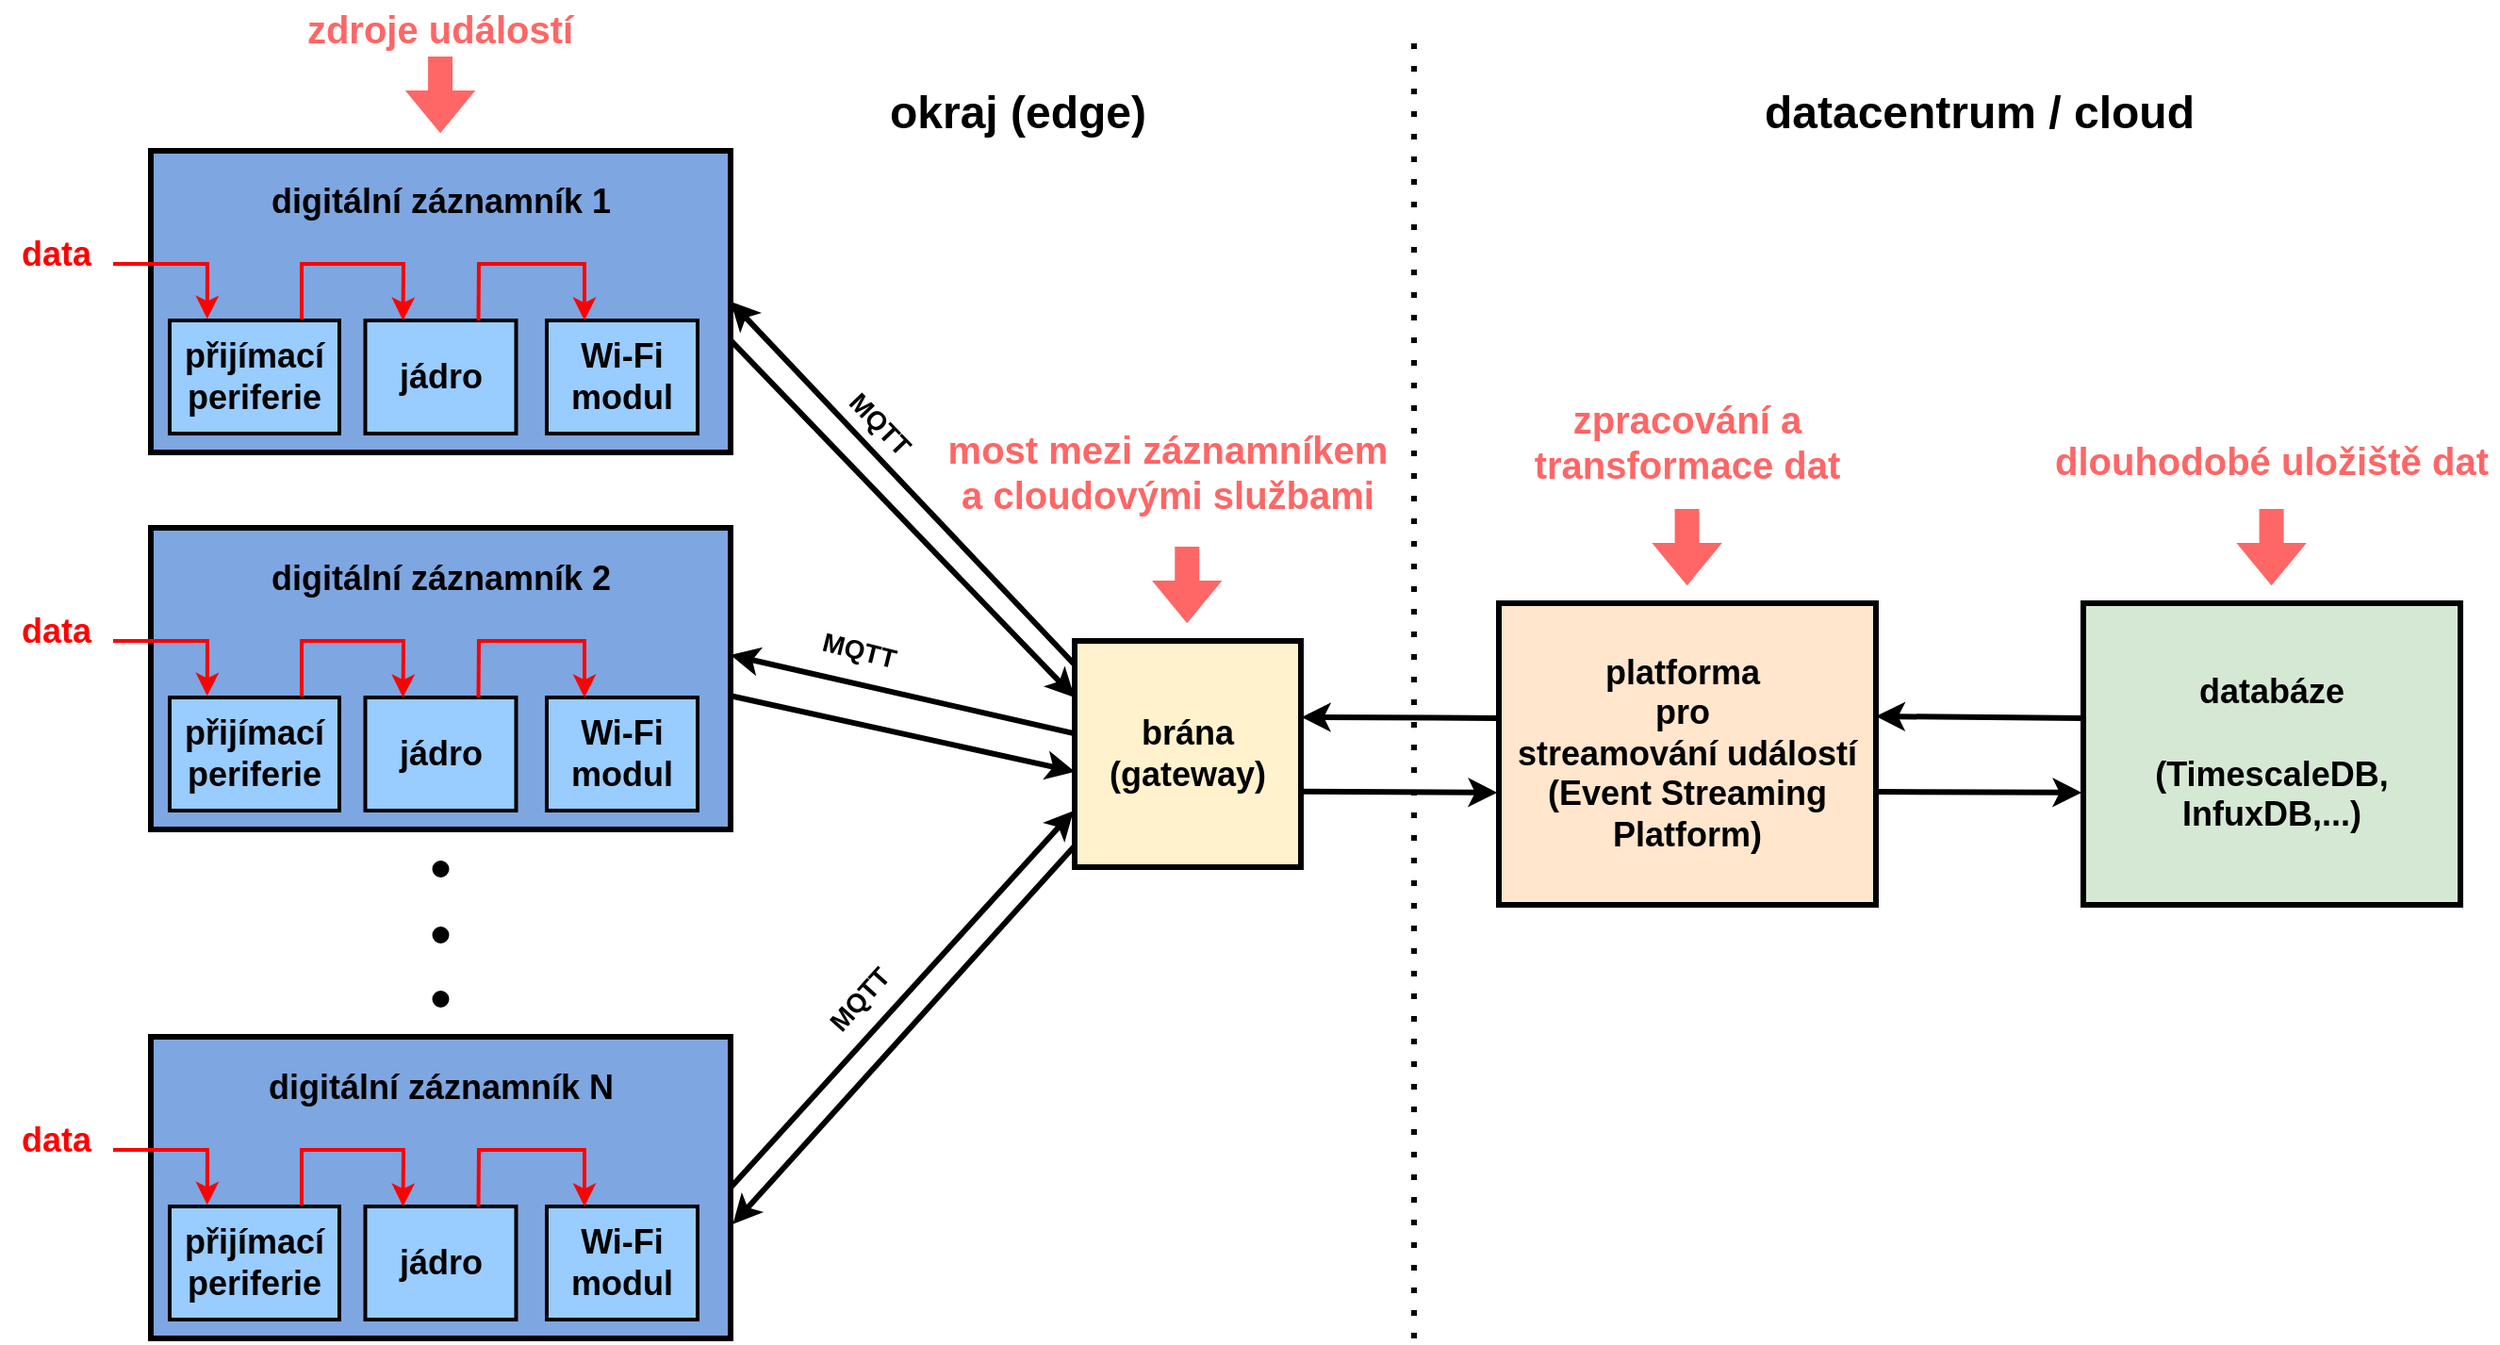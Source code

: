 <mxfile version="26.0.16">
  <diagram name="Page-1" id="YpUqDJUADNSs8tz-bgrU">
    <mxGraphModel dx="3375" dy="2113" grid="1" gridSize="10" guides="1" tooltips="1" connect="1" arrows="1" fold="1" page="1" pageScale="1" pageWidth="1169" pageHeight="827" math="0" shadow="0">
      <root>
        <mxCell id="0" />
        <mxCell id="1" parent="0" />
        <mxCell id="XkHasaW6HYOZsEv8R7DG-7" value="&lt;font style=&quot;font-size: 18px;&quot;&gt;&lt;b style=&quot;&quot;&gt;digitální záznamník N&lt;/b&gt;&lt;/font&gt;&lt;div&gt;&lt;font style=&quot;font-size: 18px;&quot;&gt;&lt;b&gt;&lt;br&gt;&lt;/b&gt;&lt;/font&gt;&lt;/div&gt;&lt;div&gt;&lt;font style=&quot;font-size: 18px;&quot;&gt;&lt;b&gt;&lt;br&gt;&lt;/b&gt;&lt;/font&gt;&lt;/div&gt;&lt;div&gt;&lt;font style=&quot;font-size: 18px;&quot;&gt;&lt;b&gt;&lt;br&gt;&lt;/b&gt;&lt;/font&gt;&lt;/div&gt;&lt;div&gt;&lt;font style=&quot;font-size: 18px;&quot;&gt;&lt;b&gt;&lt;br&gt;&lt;/b&gt;&lt;/font&gt;&lt;/div&gt;&lt;div&gt;&lt;font style=&quot;font-size: 16px;&quot;&gt;&lt;b&gt;&lt;br&gt;&lt;/b&gt;&lt;/font&gt;&lt;/div&gt;" style="text;html=1;align=center;verticalAlign=middle;whiteSpace=wrap;rounded=0;fillColor=#7EA6E0;strokeColor=default;strokeWidth=3;" parent="1" vertex="1">
          <mxGeometry y="510" width="307.5" height="160" as="geometry" />
        </mxCell>
        <mxCell id="XkHasaW6HYOZsEv8R7DG-8" value="" style="rounded=0;whiteSpace=wrap;html=1;strokeWidth=2;fillColor=#fff2cc;strokeColor=#33001A;" parent="1" vertex="1">
          <mxGeometry x="490" y="300" width="120" height="120" as="geometry" />
        </mxCell>
        <mxCell id="XkHasaW6HYOZsEv8R7DG-9" value="&lt;font style=&quot;font-size: 18px;&quot;&gt;&lt;b style=&quot;&quot;&gt;brána&lt;/b&gt;&lt;/font&gt;&lt;div&gt;&lt;div&gt;&lt;font style=&quot;font-size: 18px;&quot;&gt;&lt;b style=&quot;&quot;&gt;(gateway)&lt;/b&gt;&lt;/font&gt;&lt;/div&gt;&lt;/div&gt;" style="text;html=1;align=center;verticalAlign=middle;whiteSpace=wrap;rounded=0;fillColor=#fff2cc;strokeColor=#000000;strokeWidth=3;" parent="1" vertex="1">
          <mxGeometry x="490" y="300" width="120" height="120" as="geometry" />
        </mxCell>
        <mxCell id="XkHasaW6HYOZsEv8R7DG-10" value="" style="endArrow=classic;html=1;rounded=0;exitX=1;exitY=0.5;exitDx=0;exitDy=0;entryX=-0.005;entryY=0.751;entryDx=0;entryDy=0;entryPerimeter=0;strokeWidth=3;" parent="1" source="XkHasaW6HYOZsEv8R7DG-7" target="XkHasaW6HYOZsEv8R7DG-9" edge="1">
          <mxGeometry width="50" height="50" relative="1" as="geometry">
            <mxPoint x="390" y="420" as="sourcePoint" />
            <mxPoint x="440" y="370" as="targetPoint" />
          </mxGeometry>
        </mxCell>
        <mxCell id="XkHasaW6HYOZsEv8R7DG-11" value="" style="endArrow=classic;html=1;rounded=0;entryX=0.001;entryY=0.578;entryDx=0;entryDy=0;entryPerimeter=0;strokeWidth=3;exitX=1;exitY=0.557;exitDx=0;exitDy=0;exitPerimeter=0;" parent="1" source="IK0UVOFYf5uRvNnu709M-1" target="XkHasaW6HYOZsEv8R7DG-9" edge="1">
          <mxGeometry width="50" height="50" relative="1" as="geometry">
            <mxPoint x="310" y="330" as="sourcePoint" />
            <mxPoint x="440" y="370" as="targetPoint" />
          </mxGeometry>
        </mxCell>
        <mxCell id="XkHasaW6HYOZsEv8R7DG-12" value="" style="endArrow=classic;html=1;rounded=0;exitX=0.999;exitY=0.626;exitDx=0;exitDy=0;entryX=0;entryY=0.25;entryDx=0;entryDy=0;exitPerimeter=0;strokeWidth=3;" parent="1" source="IK0UVOFYf5uRvNnu709M-9" target="XkHasaW6HYOZsEv8R7DG-9" edge="1">
          <mxGeometry width="50" height="50" relative="1" as="geometry">
            <mxPoint x="308.73" y="139.36" as="sourcePoint" />
            <mxPoint x="440" y="370" as="targetPoint" />
          </mxGeometry>
        </mxCell>
        <mxCell id="XkHasaW6HYOZsEv8R7DG-13" value="&lt;font style=&quot;font-size: 14px;&quot;&gt;&lt;b&gt;MQTT&lt;/b&gt;&lt;/font&gt;" style="text;html=1;align=center;verticalAlign=middle;whiteSpace=wrap;rounded=0;rotation=46;" parent="1" vertex="1">
          <mxGeometry x="357" y="170" width="60" height="30" as="geometry" />
        </mxCell>
        <mxCell id="XkHasaW6HYOZsEv8R7DG-14" value="" style="endArrow=classic;html=1;rounded=0;exitX=-0.003;exitY=0.409;exitDx=0;exitDy=0;exitPerimeter=0;strokeWidth=3;entryX=1;entryY=0.422;entryDx=0;entryDy=0;entryPerimeter=0;" parent="1" source="XkHasaW6HYOZsEv8R7DG-9" target="IK0UVOFYf5uRvNnu709M-1" edge="1">
          <mxGeometry width="50" height="50" relative="1" as="geometry">
            <mxPoint x="340" y="370" as="sourcePoint" />
            <mxPoint x="310" y="308" as="targetPoint" />
          </mxGeometry>
        </mxCell>
        <mxCell id="XkHasaW6HYOZsEv8R7DG-15" value="" style="endArrow=classic;html=1;rounded=0;exitX=-0.002;exitY=0.103;exitDx=0;exitDy=0;exitPerimeter=0;strokeWidth=3;entryX=1;entryY=0.5;entryDx=0;entryDy=0;" parent="1" source="XkHasaW6HYOZsEv8R7DG-9" edge="1">
          <mxGeometry width="50" height="50" relative="1" as="geometry">
            <mxPoint x="390" y="300" as="sourcePoint" />
            <mxPoint x="307.5" y="120" as="targetPoint" />
          </mxGeometry>
        </mxCell>
        <mxCell id="XkHasaW6HYOZsEv8R7DG-16" value="" style="endArrow=classic;html=1;rounded=0;exitX=-0.002;exitY=0.908;exitDx=0;exitDy=0;exitPerimeter=0;strokeWidth=3;entryX=1.004;entryY=0.621;entryDx=0;entryDy=0;entryPerimeter=0;" parent="1" source="XkHasaW6HYOZsEv8R7DG-9" target="XkHasaW6HYOZsEv8R7DG-7" edge="1">
          <mxGeometry width="50" height="50" relative="1" as="geometry">
            <mxPoint x="370" y="490" as="sourcePoint" />
            <mxPoint x="310" y="580" as="targetPoint" />
          </mxGeometry>
        </mxCell>
        <mxCell id="XkHasaW6HYOZsEv8R7DG-18" value="&lt;font style=&quot;font-size: 14px;&quot;&gt;&lt;b&gt;MQTT&lt;/b&gt;&lt;/font&gt;" style="text;html=1;align=center;verticalAlign=middle;whiteSpace=wrap;rounded=0;rotation=312;" parent="1" vertex="1">
          <mxGeometry x="346" y="475" width="60" height="30" as="geometry" />
        </mxCell>
        <mxCell id="XkHasaW6HYOZsEv8R7DG-19" value="" style="endArrow=classic;html=1;rounded=0;entryX=1.003;entryY=0.337;entryDx=0;entryDy=0;entryPerimeter=0;exitX=0.002;exitY=0.381;exitDx=0;exitDy=0;exitPerimeter=0;strokeWidth=3;" parent="1" source="XkHasaW6HYOZsEv8R7DG-28" target="XkHasaW6HYOZsEv8R7DG-8" edge="1">
          <mxGeometry width="50" height="50" relative="1" as="geometry">
            <mxPoint x="790" y="341" as="sourcePoint" />
            <mxPoint x="659" y="340" as="targetPoint" />
          </mxGeometry>
        </mxCell>
        <mxCell id="XkHasaW6HYOZsEv8R7DG-20" value="" style="endArrow=classic;html=1;rounded=0;exitX=1.001;exitY=0.666;exitDx=0;exitDy=0;entryX=-0.004;entryY=0.628;entryDx=0;entryDy=0;entryPerimeter=0;exitPerimeter=0;strokeWidth=3;" parent="1" source="XkHasaW6HYOZsEv8R7DG-8" target="XkHasaW6HYOZsEv8R7DG-28" edge="1">
          <mxGeometry width="50" height="50" relative="1" as="geometry">
            <mxPoint x="661" y="379" as="sourcePoint" />
            <mxPoint x="790" y="380" as="targetPoint" />
          </mxGeometry>
        </mxCell>
        <mxCell id="XkHasaW6HYOZsEv8R7DG-27" value="" style="rounded=0;whiteSpace=wrap;html=1;strokeWidth=2;fillColor=#ffe6cc;strokeColor=#000000;" parent="1" vertex="1">
          <mxGeometry x="715" y="280" width="200" height="160" as="geometry" />
        </mxCell>
        <mxCell id="XkHasaW6HYOZsEv8R7DG-28" value="&lt;div&gt;&lt;font style=&quot;font-size: 18px;&quot;&gt;&lt;b style=&quot;&quot;&gt;platforma&amp;nbsp;&lt;/b&gt;&lt;/font&gt;&lt;/div&gt;&lt;div&gt;&lt;font style=&quot;font-size: 18px;&quot;&gt;&lt;b&gt;pro&amp;nbsp;&lt;/b&gt;&lt;/font&gt;&lt;/div&gt;&lt;div&gt;&lt;font style=&quot;font-size: 18px;&quot;&gt;&lt;b&gt;streamování událostí&lt;/b&gt;&lt;/font&gt;&lt;/div&gt;&lt;font style=&quot;font-size: 18px;&quot;&gt;&lt;b style=&quot;&quot;&gt;(Event Streaming Platform)&lt;/b&gt;&lt;/font&gt;" style="text;html=1;align=center;verticalAlign=middle;whiteSpace=wrap;rounded=0;fillColor=#ffe6cc;strokeColor=#000000;strokeWidth=3;" parent="1" vertex="1">
          <mxGeometry x="715" y="280" width="200" height="160" as="geometry" />
        </mxCell>
        <mxCell id="XkHasaW6HYOZsEv8R7DG-22" value="" style="shape=flexArrow;endArrow=classic;html=1;rounded=0;strokeWidth=2;fillColor=#FF6666;strokeColor=#FF6666;" parent="1" edge="1">
          <mxGeometry width="50" height="50" relative="1" as="geometry">
            <mxPoint x="153.54" y="-10" as="sourcePoint" />
            <mxPoint x="153.54" y="30" as="targetPoint" />
          </mxGeometry>
        </mxCell>
        <mxCell id="XkHasaW6HYOZsEv8R7DG-23" value="&lt;font style=&quot;color: rgb(255, 102, 102); font-size: 20px;&quot;&gt;&lt;b style=&quot;&quot;&gt;zdroje událostí&lt;/b&gt;&lt;/font&gt;" style="text;html=1;align=center;verticalAlign=middle;whiteSpace=wrap;rounded=0;fillColor=none;strokeColor=none;" parent="1" vertex="1">
          <mxGeometry x="71.25" y="-40" width="165" height="30" as="geometry" />
        </mxCell>
        <mxCell id="XkHasaW6HYOZsEv8R7DG-32" value="" style="shape=flexArrow;endArrow=classic;html=1;rounded=0;strokeWidth=2;fillColor=#FF6666;strokeColor=#FF6666;" parent="1" edge="1">
          <mxGeometry width="50" height="50" relative="1" as="geometry">
            <mxPoint x="549.63" y="250" as="sourcePoint" />
            <mxPoint x="549.63" y="290" as="targetPoint" />
          </mxGeometry>
        </mxCell>
        <mxCell id="XkHasaW6HYOZsEv8R7DG-33" value="&lt;font style=&quot;color: rgb(255, 102, 102); font-size: 20px;&quot;&gt;&lt;b style=&quot;&quot;&gt;most mezi záznamníkem a cloudovými službami&lt;/b&gt;&lt;/font&gt;" style="text;html=1;align=center;verticalAlign=middle;whiteSpace=wrap;rounded=0;fillColor=none;strokeColor=none;" parent="1" vertex="1">
          <mxGeometry x="417" y="180" width="245" height="60" as="geometry" />
        </mxCell>
        <mxCell id="XkHasaW6HYOZsEv8R7DG-34" value="" style="shape=flexArrow;endArrow=classic;html=1;rounded=0;strokeWidth=2;fillColor=#FF6666;strokeColor=#FF6666;" parent="1" edge="1">
          <mxGeometry width="50" height="50" relative="1" as="geometry">
            <mxPoint x="814.8" y="230" as="sourcePoint" />
            <mxPoint x="814.8" y="270" as="targetPoint" />
          </mxGeometry>
        </mxCell>
        <mxCell id="XkHasaW6HYOZsEv8R7DG-35" value="&lt;font style=&quot;color: rgb(255, 102, 102); font-size: 20px;&quot;&gt;&lt;b style=&quot;&quot;&gt;zpracování a&lt;/b&gt;&lt;/font&gt;&lt;div&gt;&lt;font style=&quot;font-size: 20px;&quot; color=&quot;#ff6666&quot;&gt;&lt;b style=&quot;&quot;&gt;transformace dat&lt;/b&gt;&lt;/font&gt;&lt;/div&gt;" style="text;html=1;align=center;verticalAlign=middle;whiteSpace=wrap;rounded=0;fillColor=none;strokeColor=none;" parent="1" vertex="1">
          <mxGeometry x="700" y="160" width="230" height="67.5" as="geometry" />
        </mxCell>
        <mxCell id="XkHasaW6HYOZsEv8R7DG-36" value="" style="endArrow=none;dashed=1;html=1;dashPattern=1 3;strokeWidth=3;rounded=0;" parent="1" edge="1">
          <mxGeometry width="50" height="50" relative="1" as="geometry">
            <mxPoint x="670" y="670" as="sourcePoint" />
            <mxPoint x="670" y="-20" as="targetPoint" />
          </mxGeometry>
        </mxCell>
        <mxCell id="XkHasaW6HYOZsEv8R7DG-37" value="" style="endArrow=classic;html=1;rounded=0;entryX=1.003;entryY=0.337;entryDx=0;entryDy=0;entryPerimeter=0;exitX=0.002;exitY=0.381;exitDx=0;exitDy=0;exitPerimeter=0;strokeWidth=3;" parent="1" source="XkHasaW6HYOZsEv8R7DG-40" edge="1">
          <mxGeometry width="50" height="50" relative="1" as="geometry">
            <mxPoint x="1065" y="341" as="sourcePoint" />
            <mxPoint x="915" y="340" as="targetPoint" />
          </mxGeometry>
        </mxCell>
        <mxCell id="XkHasaW6HYOZsEv8R7DG-38" value="" style="endArrow=classic;html=1;rounded=0;exitX=1.001;exitY=0.666;exitDx=0;exitDy=0;entryX=-0.004;entryY=0.628;entryDx=0;entryDy=0;entryPerimeter=0;exitPerimeter=0;strokeWidth=3;" parent="1" target="XkHasaW6HYOZsEv8R7DG-40" edge="1">
          <mxGeometry width="50" height="50" relative="1" as="geometry">
            <mxPoint x="915" y="380" as="sourcePoint" />
            <mxPoint x="1065" y="380" as="targetPoint" />
          </mxGeometry>
        </mxCell>
        <mxCell id="XkHasaW6HYOZsEv8R7DG-39" value="" style="rounded=0;whiteSpace=wrap;html=1;strokeWidth=2;fillColor=#d5e8d4;strokeColor=#000000;" parent="1" vertex="1">
          <mxGeometry x="1025" y="280" width="200" height="160" as="geometry" />
        </mxCell>
        <mxCell id="XkHasaW6HYOZsEv8R7DG-40" value="&lt;div&gt;&lt;b style=&quot;&quot;&gt;&lt;font style=&quot;font-size: 18px;&quot;&gt;databáze&lt;/font&gt;&lt;/b&gt;&lt;/div&gt;&lt;div&gt;&lt;b&gt;&lt;font style=&quot;font-size: 18px;&quot;&gt;&lt;br&gt;&lt;/font&gt;&lt;/b&gt;&lt;/div&gt;&lt;div&gt;&lt;b style=&quot;&quot;&gt;&lt;font style=&quot;font-size: 18px;&quot;&gt;(TimescaleDB, InfuxDB,...)&lt;/font&gt;&lt;/b&gt;&lt;/div&gt;" style="text;html=1;align=center;verticalAlign=middle;whiteSpace=wrap;rounded=0;fillColor=#d5e8d4;strokeColor=#000000;strokeWidth=3;" parent="1" vertex="1">
          <mxGeometry x="1025" y="280" width="200" height="160" as="geometry" />
        </mxCell>
        <mxCell id="XkHasaW6HYOZsEv8R7DG-41" value="" style="shape=flexArrow;endArrow=classic;html=1;rounded=0;strokeWidth=2;fillColor=#FF6666;strokeColor=#FF6666;" parent="1" edge="1">
          <mxGeometry width="50" height="50" relative="1" as="geometry">
            <mxPoint x="1124.8" y="230" as="sourcePoint" />
            <mxPoint x="1124.8" y="270" as="targetPoint" />
          </mxGeometry>
        </mxCell>
        <mxCell id="XkHasaW6HYOZsEv8R7DG-42" value="&lt;font style=&quot;color: rgb(255, 102, 102); font-size: 20px;&quot;&gt;&lt;b style=&quot;&quot;&gt;dlouhodobé uložiště dat&lt;/b&gt;&lt;/font&gt;" style="text;html=1;align=center;verticalAlign=middle;whiteSpace=wrap;rounded=0;fillColor=none;strokeColor=none;" parent="1" vertex="1">
          <mxGeometry x="1005" y="180" width="240" height="47.5" as="geometry" />
        </mxCell>
        <mxCell id="XkHasaW6HYOZsEv8R7DG-44" value="&lt;font style=&quot;font-size: 24px;&quot;&gt;&lt;b style=&quot;&quot;&gt;okraj (edge)&lt;/b&gt;&lt;/font&gt;" style="text;html=1;align=center;verticalAlign=middle;whiteSpace=wrap;rounded=0;" parent="1" vertex="1">
          <mxGeometry x="380" width="160" height="40" as="geometry" />
        </mxCell>
        <mxCell id="XkHasaW6HYOZsEv8R7DG-45" value="&lt;font style=&quot;font-size: 24px;&quot;&gt;&lt;b style=&quot;&quot;&gt;datacentrum / cloud&lt;/b&gt;&lt;/font&gt;" style="text;html=1;align=center;verticalAlign=middle;whiteSpace=wrap;rounded=0;" parent="1" vertex="1">
          <mxGeometry x="850" width="240" height="40" as="geometry" />
        </mxCell>
        <mxCell id="PzeCFKbQgYkf4DiJO7ho-1" value="&lt;font style=&quot;font-size: 18px;&quot;&gt;&lt;b style=&quot;&quot;&gt;přijímací&lt;/b&gt;&lt;/font&gt;&lt;div&gt;&lt;font style=&quot;font-size: 18px;&quot;&gt;&lt;b style=&quot;&quot;&gt;periferie&lt;/b&gt;&lt;/font&gt;&lt;/div&gt;" style="rounded=0;whiteSpace=wrap;html=1;strokeWidth=2;fillColor=#99CCFF;" parent="1" vertex="1">
          <mxGeometry x="10" y="600" width="90" height="60" as="geometry" />
        </mxCell>
        <mxCell id="PzeCFKbQgYkf4DiJO7ho-2" value="&lt;b style=&quot;&quot;&gt;&lt;font style=&quot;font-size: 18px;&quot;&gt;Wi-Fi&lt;/font&gt;&lt;/b&gt;&lt;div&gt;&lt;b style=&quot;&quot;&gt;&lt;font style=&quot;font-size: 18px;&quot;&gt;modul&lt;/font&gt;&lt;/b&gt;&lt;/div&gt;" style="rounded=0;whiteSpace=wrap;html=1;strokeWidth=2;fillColor=#99CCFF;" parent="1" vertex="1">
          <mxGeometry x="210" y="600" width="80" height="60" as="geometry" />
        </mxCell>
        <mxCell id="PzeCFKbQgYkf4DiJO7ho-8" value="&lt;b style=&quot;&quot;&gt;&lt;font style=&quot;font-size: 18px;&quot;&gt;jádro&lt;/font&gt;&lt;/b&gt;" style="rounded=0;whiteSpace=wrap;html=1;strokeWidth=2;fillColor=#99CCFF;" parent="1" vertex="1">
          <mxGeometry x="113.75" y="600" width="80" height="60" as="geometry" />
        </mxCell>
        <mxCell id="PzeCFKbQgYkf4DiJO7ho-11" value="" style="endArrow=classic;html=1;rounded=0;entryX=0.221;entryY=-0.014;entryDx=0;entryDy=0;strokeColor=#FF0000;strokeWidth=2;entryPerimeter=0;" parent="1" target="PzeCFKbQgYkf4DiJO7ho-1" edge="1">
          <mxGeometry width="50" height="50" relative="1" as="geometry">
            <mxPoint x="-20" y="570" as="sourcePoint" />
            <mxPoint x="30" y="520" as="targetPoint" />
            <Array as="points">
              <mxPoint x="30" y="570" />
            </Array>
          </mxGeometry>
        </mxCell>
        <mxCell id="PzeCFKbQgYkf4DiJO7ho-13" value="" style="endArrow=classic;html=1;rounded=0;exitX=0.778;exitY=-0.008;exitDx=0;exitDy=0;entryX=0.25;entryY=0;entryDx=0;entryDy=0;strokeColor=#FF0000;strokeWidth=2;exitPerimeter=0;" parent="1" source="PzeCFKbQgYkf4DiJO7ho-1" target="PzeCFKbQgYkf4DiJO7ho-8" edge="1">
          <mxGeometry width="50" height="50" relative="1" as="geometry">
            <mxPoint x="150" y="530" as="sourcePoint" />
            <mxPoint x="200" y="480" as="targetPoint" />
            <Array as="points">
              <mxPoint x="80" y="570" />
              <mxPoint x="134" y="570" />
            </Array>
          </mxGeometry>
        </mxCell>
        <mxCell id="PzeCFKbQgYkf4DiJO7ho-14" value="" style="endArrow=classic;html=1;rounded=0;entryX=0.25;entryY=0;entryDx=0;entryDy=0;exitX=0.75;exitY=0;exitDx=0;exitDy=0;strokeColor=#FF0000;strokeWidth=2;" parent="1" source="PzeCFKbQgYkf4DiJO7ho-8" target="PzeCFKbQgYkf4DiJO7ho-2" edge="1">
          <mxGeometry width="50" height="50" relative="1" as="geometry">
            <mxPoint x="170" y="600" as="sourcePoint" />
            <mxPoint x="224" y="600" as="targetPoint" />
            <Array as="points">
              <mxPoint x="174" y="570" />
              <mxPoint x="230" y="570" />
              <mxPoint x="230" y="580" />
            </Array>
          </mxGeometry>
        </mxCell>
        <mxCell id="PzeCFKbQgYkf4DiJO7ho-23" value="&lt;font style=&quot;color: rgb(255, 0, 0); font-size: 18px;&quot;&gt;&lt;b style=&quot;&quot;&gt;data&lt;/b&gt;&lt;/font&gt;" style="text;html=1;align=center;verticalAlign=middle;whiteSpace=wrap;rounded=0;" parent="1" vertex="1">
          <mxGeometry x="-80" y="550" width="60" height="30" as="geometry" />
        </mxCell>
        <mxCell id="pJd6l3oP0TgscTY2UZdE-1" value="" style="ellipse;whiteSpace=wrap;html=1;aspect=fixed;fillColor=#000000;" parent="1" vertex="1">
          <mxGeometry x="149.75" y="417" width="8" height="8" as="geometry" />
        </mxCell>
        <mxCell id="pJd6l3oP0TgscTY2UZdE-2" value="" style="ellipse;whiteSpace=wrap;html=1;aspect=fixed;fillColor=#000000;" parent="1" vertex="1">
          <mxGeometry x="149.75" y="452" width="8" height="8" as="geometry" />
        </mxCell>
        <mxCell id="pJd6l3oP0TgscTY2UZdE-3" value="" style="ellipse;whiteSpace=wrap;html=1;aspect=fixed;fillColor=#000000;" parent="1" vertex="1">
          <mxGeometry x="149.75" y="486" width="8" height="8" as="geometry" />
        </mxCell>
        <mxCell id="IK0UVOFYf5uRvNnu709M-1" value="&lt;font style=&quot;font-size: 18px;&quot;&gt;&lt;b style=&quot;&quot;&gt;digitální záznamník 2&lt;/b&gt;&lt;/font&gt;&lt;div&gt;&lt;font style=&quot;font-size: 18px;&quot;&gt;&lt;b&gt;&lt;br&gt;&lt;/b&gt;&lt;/font&gt;&lt;/div&gt;&lt;div&gt;&lt;font style=&quot;font-size: 18px;&quot;&gt;&lt;b&gt;&lt;br&gt;&lt;/b&gt;&lt;/font&gt;&lt;/div&gt;&lt;div&gt;&lt;font style=&quot;font-size: 18px;&quot;&gt;&lt;b&gt;&lt;br&gt;&lt;/b&gt;&lt;/font&gt;&lt;/div&gt;&lt;div&gt;&lt;font style=&quot;font-size: 18px;&quot;&gt;&lt;b&gt;&lt;br&gt;&lt;/b&gt;&lt;/font&gt;&lt;/div&gt;&lt;div&gt;&lt;font style=&quot;font-size: 16px;&quot;&gt;&lt;b&gt;&lt;br&gt;&lt;/b&gt;&lt;/font&gt;&lt;/div&gt;" style="text;html=1;align=center;verticalAlign=middle;whiteSpace=wrap;rounded=0;fillColor=#7EA6E0;strokeColor=default;strokeWidth=3;" vertex="1" parent="1">
          <mxGeometry y="240" width="307.5" height="160" as="geometry" />
        </mxCell>
        <mxCell id="IK0UVOFYf5uRvNnu709M-2" value="&lt;font style=&quot;font-size: 18px;&quot;&gt;&lt;b style=&quot;&quot;&gt;přijímací&lt;/b&gt;&lt;/font&gt;&lt;div&gt;&lt;font style=&quot;font-size: 18px;&quot;&gt;&lt;b style=&quot;&quot;&gt;periferie&lt;/b&gt;&lt;/font&gt;&lt;/div&gt;" style="rounded=0;whiteSpace=wrap;html=1;strokeWidth=2;fillColor=#99CCFF;" vertex="1" parent="1">
          <mxGeometry x="10" y="330" width="90" height="60" as="geometry" />
        </mxCell>
        <mxCell id="IK0UVOFYf5uRvNnu709M-3" value="&lt;b style=&quot;&quot;&gt;&lt;font style=&quot;font-size: 18px;&quot;&gt;Wi-Fi&lt;/font&gt;&lt;/b&gt;&lt;div&gt;&lt;b style=&quot;&quot;&gt;&lt;font style=&quot;font-size: 18px;&quot;&gt;modul&lt;/font&gt;&lt;/b&gt;&lt;/div&gt;" style="rounded=0;whiteSpace=wrap;html=1;strokeWidth=2;fillColor=#99CCFF;" vertex="1" parent="1">
          <mxGeometry x="210" y="330" width="80" height="60" as="geometry" />
        </mxCell>
        <mxCell id="IK0UVOFYf5uRvNnu709M-4" value="&lt;b style=&quot;&quot;&gt;&lt;font style=&quot;font-size: 18px;&quot;&gt;jádro&lt;/font&gt;&lt;/b&gt;" style="rounded=0;whiteSpace=wrap;html=1;strokeWidth=2;fillColor=#99CCFF;" vertex="1" parent="1">
          <mxGeometry x="113.75" y="330" width="80" height="60" as="geometry" />
        </mxCell>
        <mxCell id="IK0UVOFYf5uRvNnu709M-5" value="" style="endArrow=classic;html=1;rounded=0;entryX=0.221;entryY=-0.014;entryDx=0;entryDy=0;strokeColor=#FF0000;strokeWidth=2;entryPerimeter=0;" edge="1" parent="1" target="IK0UVOFYf5uRvNnu709M-2">
          <mxGeometry width="50" height="50" relative="1" as="geometry">
            <mxPoint x="-20" y="300" as="sourcePoint" />
            <mxPoint x="30" y="250" as="targetPoint" />
            <Array as="points">
              <mxPoint x="30" y="300" />
            </Array>
          </mxGeometry>
        </mxCell>
        <mxCell id="IK0UVOFYf5uRvNnu709M-6" value="" style="endArrow=classic;html=1;rounded=0;exitX=0.778;exitY=-0.008;exitDx=0;exitDy=0;entryX=0.25;entryY=0;entryDx=0;entryDy=0;strokeColor=#FF0000;strokeWidth=2;exitPerimeter=0;" edge="1" parent="1" source="IK0UVOFYf5uRvNnu709M-2" target="IK0UVOFYf5uRvNnu709M-4">
          <mxGeometry width="50" height="50" relative="1" as="geometry">
            <mxPoint x="150" y="260" as="sourcePoint" />
            <mxPoint x="200" y="210" as="targetPoint" />
            <Array as="points">
              <mxPoint x="80" y="300" />
              <mxPoint x="134" y="300" />
            </Array>
          </mxGeometry>
        </mxCell>
        <mxCell id="IK0UVOFYf5uRvNnu709M-7" value="" style="endArrow=classic;html=1;rounded=0;entryX=0.25;entryY=0;entryDx=0;entryDy=0;exitX=0.75;exitY=0;exitDx=0;exitDy=0;strokeColor=#FF0000;strokeWidth=2;" edge="1" parent="1" source="IK0UVOFYf5uRvNnu709M-4" target="IK0UVOFYf5uRvNnu709M-3">
          <mxGeometry width="50" height="50" relative="1" as="geometry">
            <mxPoint x="170" y="330" as="sourcePoint" />
            <mxPoint x="224" y="330" as="targetPoint" />
            <Array as="points">
              <mxPoint x="174" y="300" />
              <mxPoint x="230" y="300" />
              <mxPoint x="230" y="310" />
            </Array>
          </mxGeometry>
        </mxCell>
        <mxCell id="IK0UVOFYf5uRvNnu709M-8" value="&lt;font style=&quot;color: rgb(255, 0, 0); font-size: 18px;&quot;&gt;&lt;b style=&quot;&quot;&gt;data&lt;/b&gt;&lt;/font&gt;" style="text;html=1;align=center;verticalAlign=middle;whiteSpace=wrap;rounded=0;" vertex="1" parent="1">
          <mxGeometry x="-80" y="280" width="60" height="30" as="geometry" />
        </mxCell>
        <mxCell id="IK0UVOFYf5uRvNnu709M-9" value="&lt;font style=&quot;font-size: 18px;&quot;&gt;&lt;b style=&quot;&quot;&gt;digitální záznamník 1&lt;/b&gt;&lt;/font&gt;&lt;div&gt;&lt;font style=&quot;font-size: 18px;&quot;&gt;&lt;b&gt;&lt;br&gt;&lt;/b&gt;&lt;/font&gt;&lt;/div&gt;&lt;div&gt;&lt;font style=&quot;font-size: 18px;&quot;&gt;&lt;b&gt;&lt;br&gt;&lt;/b&gt;&lt;/font&gt;&lt;/div&gt;&lt;div&gt;&lt;font style=&quot;font-size: 18px;&quot;&gt;&lt;b&gt;&lt;br&gt;&lt;/b&gt;&lt;/font&gt;&lt;/div&gt;&lt;div&gt;&lt;font style=&quot;font-size: 18px;&quot;&gt;&lt;b&gt;&lt;br&gt;&lt;/b&gt;&lt;/font&gt;&lt;/div&gt;&lt;div&gt;&lt;font style=&quot;font-size: 16px;&quot;&gt;&lt;b&gt;&lt;br&gt;&lt;/b&gt;&lt;/font&gt;&lt;/div&gt;" style="text;html=1;align=center;verticalAlign=middle;whiteSpace=wrap;rounded=0;fillColor=#7EA6E0;strokeColor=default;strokeWidth=3;" vertex="1" parent="1">
          <mxGeometry y="40" width="307.5" height="160" as="geometry" />
        </mxCell>
        <mxCell id="IK0UVOFYf5uRvNnu709M-10" value="&lt;font style=&quot;font-size: 18px;&quot;&gt;&lt;b style=&quot;&quot;&gt;přijímací&lt;/b&gt;&lt;/font&gt;&lt;div&gt;&lt;font style=&quot;font-size: 18px;&quot;&gt;&lt;b style=&quot;&quot;&gt;periferie&lt;/b&gt;&lt;/font&gt;&lt;/div&gt;" style="rounded=0;whiteSpace=wrap;html=1;strokeWidth=2;fillColor=#99CCFF;" vertex="1" parent="1">
          <mxGeometry x="10" y="130" width="90" height="60" as="geometry" />
        </mxCell>
        <mxCell id="IK0UVOFYf5uRvNnu709M-11" value="&lt;b style=&quot;&quot;&gt;&lt;font style=&quot;font-size: 18px;&quot;&gt;Wi-Fi&lt;/font&gt;&lt;/b&gt;&lt;div&gt;&lt;b style=&quot;&quot;&gt;&lt;font style=&quot;font-size: 18px;&quot;&gt;modul&lt;/font&gt;&lt;/b&gt;&lt;/div&gt;" style="rounded=0;whiteSpace=wrap;html=1;strokeWidth=2;fillColor=#99CCFF;" vertex="1" parent="1">
          <mxGeometry x="210" y="130" width="80" height="60" as="geometry" />
        </mxCell>
        <mxCell id="IK0UVOFYf5uRvNnu709M-12" value="&lt;b style=&quot;&quot;&gt;&lt;font style=&quot;font-size: 18px;&quot;&gt;jádro&lt;/font&gt;&lt;/b&gt;" style="rounded=0;whiteSpace=wrap;html=1;strokeWidth=2;fillColor=#99CCFF;" vertex="1" parent="1">
          <mxGeometry x="113.75" y="130" width="80" height="60" as="geometry" />
        </mxCell>
        <mxCell id="IK0UVOFYf5uRvNnu709M-13" value="" style="endArrow=classic;html=1;rounded=0;entryX=0.221;entryY=-0.014;entryDx=0;entryDy=0;strokeColor=#FF0000;strokeWidth=2;entryPerimeter=0;" edge="1" parent="1" target="IK0UVOFYf5uRvNnu709M-10">
          <mxGeometry width="50" height="50" relative="1" as="geometry">
            <mxPoint x="-20" y="100" as="sourcePoint" />
            <mxPoint x="30" y="50" as="targetPoint" />
            <Array as="points">
              <mxPoint x="30" y="100" />
            </Array>
          </mxGeometry>
        </mxCell>
        <mxCell id="IK0UVOFYf5uRvNnu709M-14" value="" style="endArrow=classic;html=1;rounded=0;exitX=0.778;exitY=-0.008;exitDx=0;exitDy=0;entryX=0.25;entryY=0;entryDx=0;entryDy=0;strokeColor=#FF0000;strokeWidth=2;exitPerimeter=0;" edge="1" parent="1" source="IK0UVOFYf5uRvNnu709M-10" target="IK0UVOFYf5uRvNnu709M-12">
          <mxGeometry width="50" height="50" relative="1" as="geometry">
            <mxPoint x="150" y="60" as="sourcePoint" />
            <mxPoint x="200" y="10" as="targetPoint" />
            <Array as="points">
              <mxPoint x="80" y="100" />
              <mxPoint x="134" y="100" />
            </Array>
          </mxGeometry>
        </mxCell>
        <mxCell id="IK0UVOFYf5uRvNnu709M-15" value="" style="endArrow=classic;html=1;rounded=0;entryX=0.25;entryY=0;entryDx=0;entryDy=0;exitX=0.75;exitY=0;exitDx=0;exitDy=0;strokeColor=#FF0000;strokeWidth=2;" edge="1" parent="1" source="IK0UVOFYf5uRvNnu709M-12" target="IK0UVOFYf5uRvNnu709M-11">
          <mxGeometry width="50" height="50" relative="1" as="geometry">
            <mxPoint x="170" y="130" as="sourcePoint" />
            <mxPoint x="224" y="130" as="targetPoint" />
            <Array as="points">
              <mxPoint x="174" y="100" />
              <mxPoint x="230" y="100" />
              <mxPoint x="230" y="110" />
            </Array>
          </mxGeometry>
        </mxCell>
        <mxCell id="IK0UVOFYf5uRvNnu709M-16" value="&lt;font style=&quot;color: rgb(255, 0, 0); font-size: 18px;&quot;&gt;&lt;b style=&quot;&quot;&gt;data&lt;/b&gt;&lt;/font&gt;" style="text;html=1;align=center;verticalAlign=middle;whiteSpace=wrap;rounded=0;" vertex="1" parent="1">
          <mxGeometry x="-80" y="80" width="60" height="30" as="geometry" />
        </mxCell>
        <mxCell id="IK0UVOFYf5uRvNnu709M-17" value="&lt;font style=&quot;font-size: 14px;&quot;&gt;&lt;b&gt;MQTT&lt;/b&gt;&lt;/font&gt;" style="text;html=1;align=center;verticalAlign=middle;whiteSpace=wrap;rounded=0;rotation=14;" vertex="1" parent="1">
          <mxGeometry x="346" y="290" width="60" height="30" as="geometry" />
        </mxCell>
      </root>
    </mxGraphModel>
  </diagram>
</mxfile>
